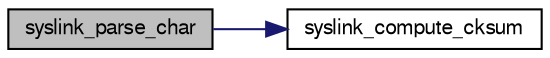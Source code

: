 digraph "syslink_parse_char"
{
  edge [fontname="FreeSans",fontsize="10",labelfontname="FreeSans",labelfontsize="10"];
  node [fontname="FreeSans",fontsize="10",shape=record];
  rankdir="LR";
  Node1 [label="syslink_parse_char",height=0.2,width=0.4,color="black", fillcolor="grey75", style="filled", fontcolor="black"];
  Node1 -> Node2 [color="midnightblue",fontsize="10",style="solid",fontname="FreeSans"];
  Node2 [label="syslink_compute_cksum",height=0.2,width=0.4,color="black", fillcolor="white", style="filled",URL="$syslink_8c.html#acb5b03f84db2a11b296e3f1afe5d5ed7",tooltip="Compute syslink checksum. "];
}
